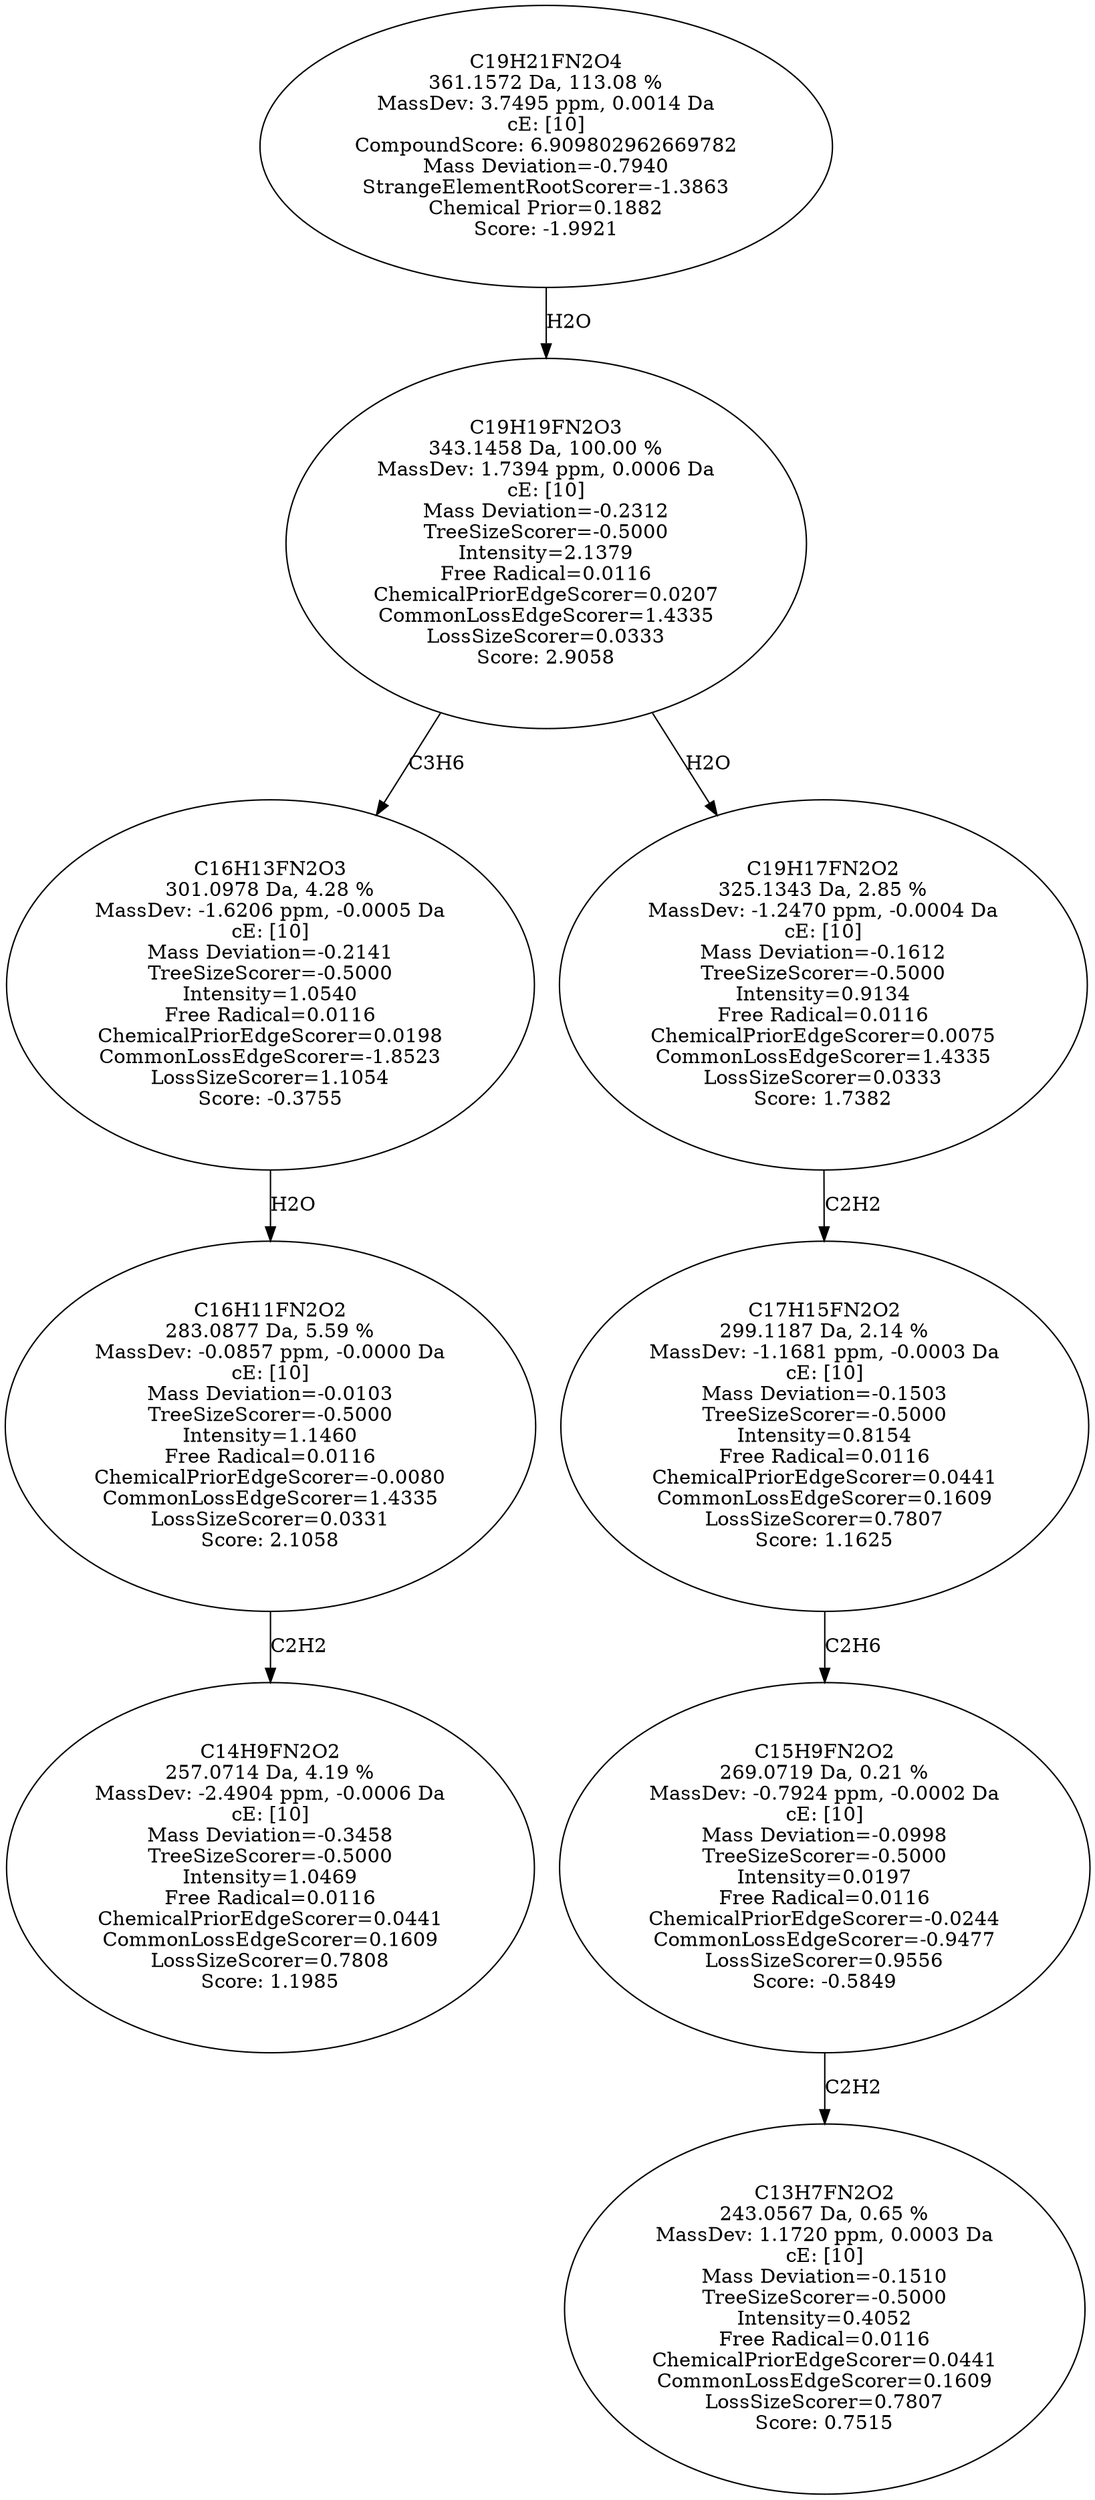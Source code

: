strict digraph {
v1 [label="C14H9FN2O2\n257.0714 Da, 4.19 %\nMassDev: -2.4904 ppm, -0.0006 Da\ncE: [10]\nMass Deviation=-0.3458\nTreeSizeScorer=-0.5000\nIntensity=1.0469\nFree Radical=0.0116\nChemicalPriorEdgeScorer=0.0441\nCommonLossEdgeScorer=0.1609\nLossSizeScorer=0.7808\nScore: 1.1985"];
v2 [label="C16H11FN2O2\n283.0877 Da, 5.59 %\nMassDev: -0.0857 ppm, -0.0000 Da\ncE: [10]\nMass Deviation=-0.0103\nTreeSizeScorer=-0.5000\nIntensity=1.1460\nFree Radical=0.0116\nChemicalPriorEdgeScorer=-0.0080\nCommonLossEdgeScorer=1.4335\nLossSizeScorer=0.0331\nScore: 2.1058"];
v3 [label="C16H13FN2O3\n301.0978 Da, 4.28 %\nMassDev: -1.6206 ppm, -0.0005 Da\ncE: [10]\nMass Deviation=-0.2141\nTreeSizeScorer=-0.5000\nIntensity=1.0540\nFree Radical=0.0116\nChemicalPriorEdgeScorer=0.0198\nCommonLossEdgeScorer=-1.8523\nLossSizeScorer=1.1054\nScore: -0.3755"];
v4 [label="C13H7FN2O2\n243.0567 Da, 0.65 %\nMassDev: 1.1720 ppm, 0.0003 Da\ncE: [10]\nMass Deviation=-0.1510\nTreeSizeScorer=-0.5000\nIntensity=0.4052\nFree Radical=0.0116\nChemicalPriorEdgeScorer=0.0441\nCommonLossEdgeScorer=0.1609\nLossSizeScorer=0.7807\nScore: 0.7515"];
v5 [label="C15H9FN2O2\n269.0719 Da, 0.21 %\nMassDev: -0.7924 ppm, -0.0002 Da\ncE: [10]\nMass Deviation=-0.0998\nTreeSizeScorer=-0.5000\nIntensity=0.0197\nFree Radical=0.0116\nChemicalPriorEdgeScorer=-0.0244\nCommonLossEdgeScorer=-0.9477\nLossSizeScorer=0.9556\nScore: -0.5849"];
v6 [label="C17H15FN2O2\n299.1187 Da, 2.14 %\nMassDev: -1.1681 ppm, -0.0003 Da\ncE: [10]\nMass Deviation=-0.1503\nTreeSizeScorer=-0.5000\nIntensity=0.8154\nFree Radical=0.0116\nChemicalPriorEdgeScorer=0.0441\nCommonLossEdgeScorer=0.1609\nLossSizeScorer=0.7807\nScore: 1.1625"];
v7 [label="C19H17FN2O2\n325.1343 Da, 2.85 %\nMassDev: -1.2470 ppm, -0.0004 Da\ncE: [10]\nMass Deviation=-0.1612\nTreeSizeScorer=-0.5000\nIntensity=0.9134\nFree Radical=0.0116\nChemicalPriorEdgeScorer=0.0075\nCommonLossEdgeScorer=1.4335\nLossSizeScorer=0.0333\nScore: 1.7382"];
v8 [label="C19H19FN2O3\n343.1458 Da, 100.00 %\nMassDev: 1.7394 ppm, 0.0006 Da\ncE: [10]\nMass Deviation=-0.2312\nTreeSizeScorer=-0.5000\nIntensity=2.1379\nFree Radical=0.0116\nChemicalPriorEdgeScorer=0.0207\nCommonLossEdgeScorer=1.4335\nLossSizeScorer=0.0333\nScore: 2.9058"];
v9 [label="C19H21FN2O4\n361.1572 Da, 113.08 %\nMassDev: 3.7495 ppm, 0.0014 Da\ncE: [10]\nCompoundScore: 6.909802962669782\nMass Deviation=-0.7940\nStrangeElementRootScorer=-1.3863\nChemical Prior=0.1882\nScore: -1.9921"];
v2 -> v1 [label="C2H2"];
v3 -> v2 [label="H2O"];
v8 -> v3 [label="C3H6"];
v5 -> v4 [label="C2H2"];
v6 -> v5 [label="C2H6"];
v7 -> v6 [label="C2H2"];
v8 -> v7 [label="H2O"];
v9 -> v8 [label="H2O"];
}